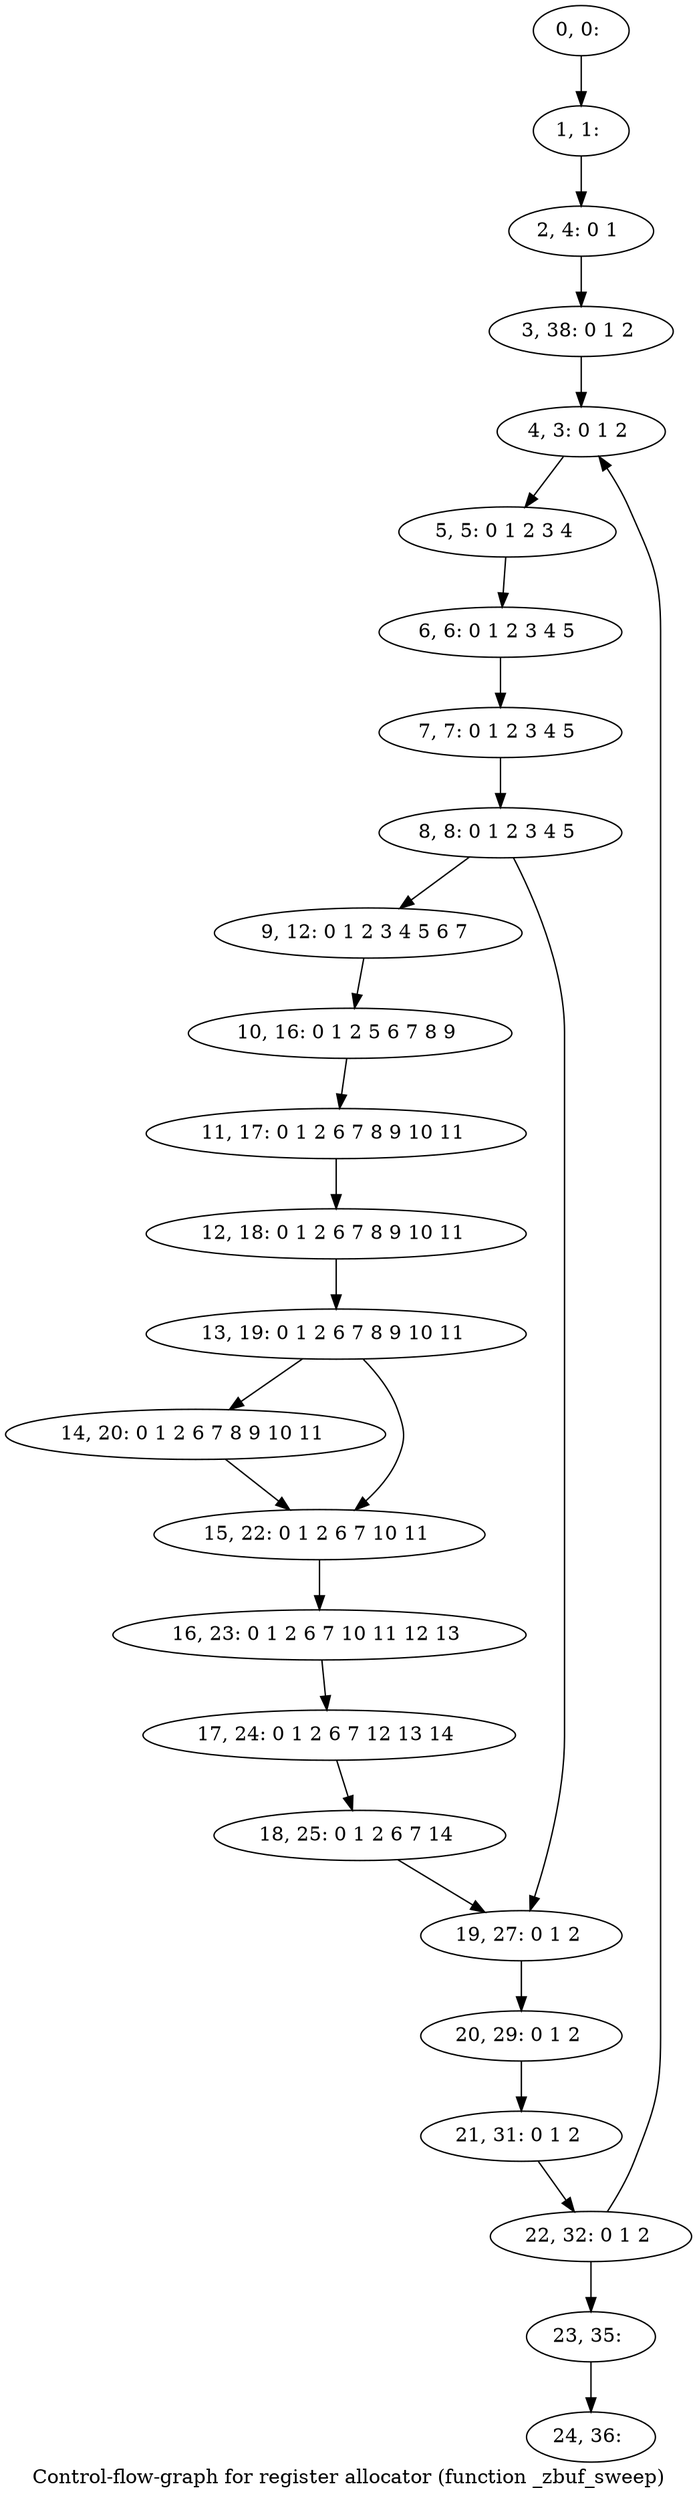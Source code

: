 digraph G {
graph [label="Control-flow-graph for register allocator (function _zbuf_sweep)"]
0[label="0, 0: "];
1[label="1, 1: "];
2[label="2, 4: 0 1 "];
3[label="3, 38: 0 1 2 "];
4[label="4, 3: 0 1 2 "];
5[label="5, 5: 0 1 2 3 4 "];
6[label="6, 6: 0 1 2 3 4 5 "];
7[label="7, 7: 0 1 2 3 4 5 "];
8[label="8, 8: 0 1 2 3 4 5 "];
9[label="9, 12: 0 1 2 3 4 5 6 7 "];
10[label="10, 16: 0 1 2 5 6 7 8 9 "];
11[label="11, 17: 0 1 2 6 7 8 9 10 11 "];
12[label="12, 18: 0 1 2 6 7 8 9 10 11 "];
13[label="13, 19: 0 1 2 6 7 8 9 10 11 "];
14[label="14, 20: 0 1 2 6 7 8 9 10 11 "];
15[label="15, 22: 0 1 2 6 7 10 11 "];
16[label="16, 23: 0 1 2 6 7 10 11 12 13 "];
17[label="17, 24: 0 1 2 6 7 12 13 14 "];
18[label="18, 25: 0 1 2 6 7 14 "];
19[label="19, 27: 0 1 2 "];
20[label="20, 29: 0 1 2 "];
21[label="21, 31: 0 1 2 "];
22[label="22, 32: 0 1 2 "];
23[label="23, 35: "];
24[label="24, 36: "];
0->1 ;
1->2 ;
2->3 ;
3->4 ;
4->5 ;
5->6 ;
6->7 ;
7->8 ;
8->9 ;
8->19 ;
9->10 ;
10->11 ;
11->12 ;
12->13 ;
13->14 ;
13->15 ;
14->15 ;
15->16 ;
16->17 ;
17->18 ;
18->19 ;
19->20 ;
20->21 ;
21->22 ;
22->23 ;
22->4 ;
23->24 ;
}

